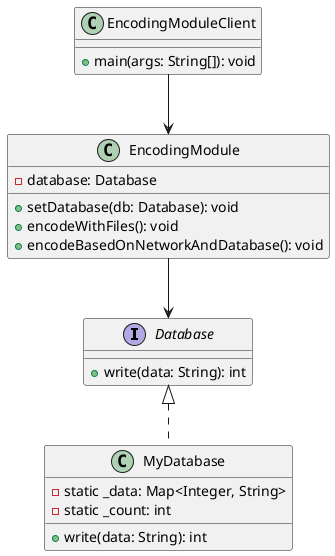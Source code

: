 @startuml

interface Database {
    + write(data: String): int
}

class MyDatabase implements Database {
    - static _data: Map<Integer, String>
    - static _count: int
    + write(data: String): int
}

class EncodingModule {
    - database: Database
    + setDatabase(db: Database): void
    + encodeWithFiles(): void
    + encodeBasedOnNetworkAndDatabase(): void
}

class EncodingModuleClient {
    + main(args: String[]): void
}

EncodingModule --> Database
EncodingModuleClient --> EncodingModule

@enduml
